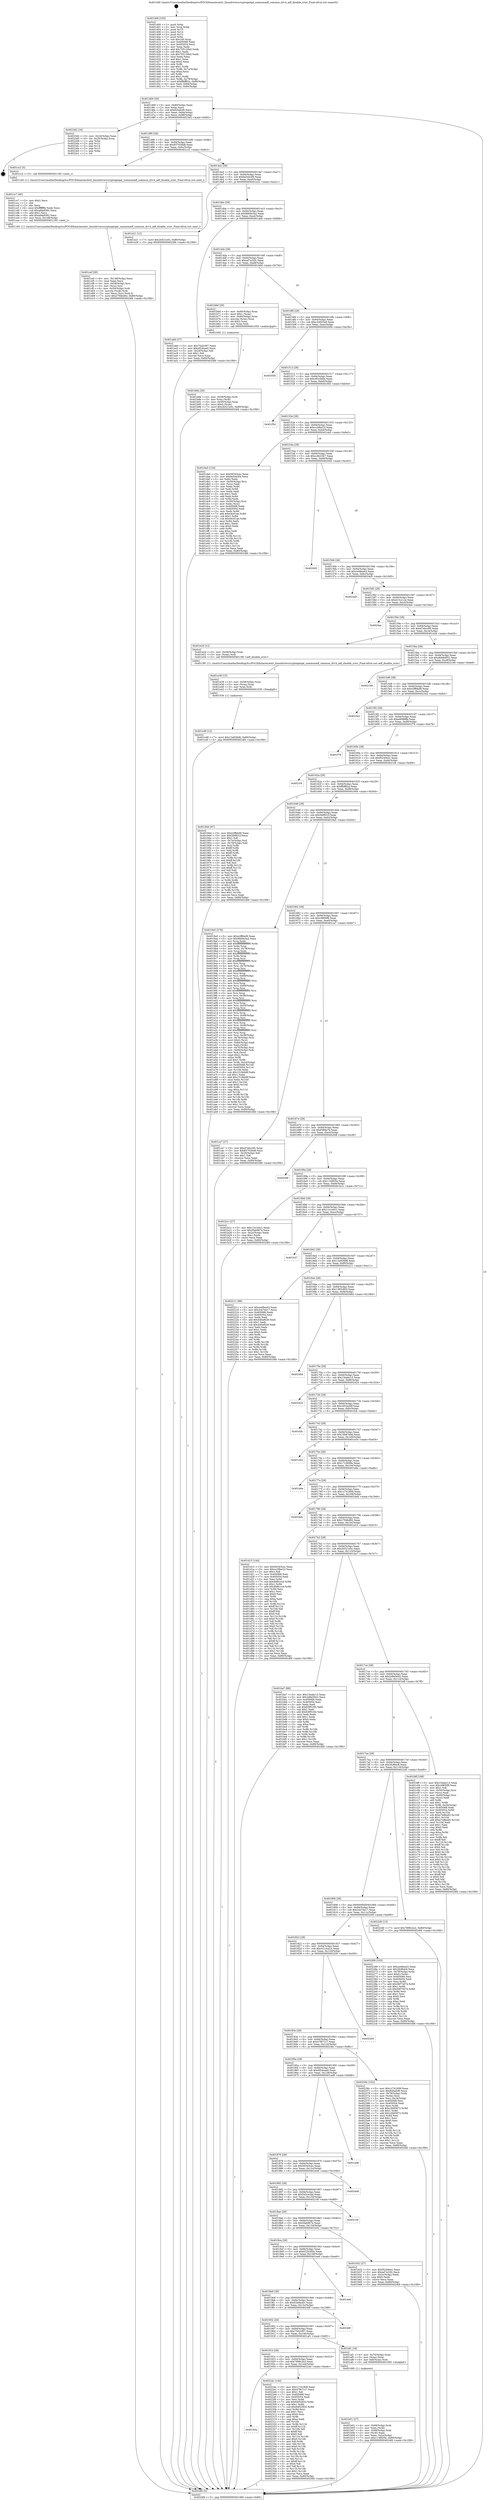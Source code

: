 digraph "0x401400" {
  label = "0x401400 (/mnt/c/Users/mathe/Desktop/tcc/POCII/binaries/extr_linuxdriverscryptoqatqat_commonadf_common_drv.h_adf_disable_sriov_Final-ollvm.out::main(0))"
  labelloc = "t"
  node[shape=record]

  Entry [label="",width=0.3,height=0.3,shape=circle,fillcolor=black,style=filled]
  "0x401469" [label="{
     0x401469 [29]\l
     | [instrs]\l
     &nbsp;&nbsp;0x401469 \<+3\>: mov -0x80(%rbp),%eax\l
     &nbsp;&nbsp;0x40146c \<+2\>: mov %eax,%ecx\l
     &nbsp;&nbsp;0x40146e \<+6\>: sub $0x826afcf0,%ecx\l
     &nbsp;&nbsp;0x401474 \<+6\>: mov %eax,-0x94(%rbp)\l
     &nbsp;&nbsp;0x40147a \<+6\>: mov %ecx,-0x98(%rbp)\l
     &nbsp;&nbsp;0x401480 \<+6\>: je 00000000004023d2 \<main+0xfd2\>\l
  }"]
  "0x4023d2" [label="{
     0x4023d2 [16]\l
     | [instrs]\l
     &nbsp;&nbsp;0x4023d2 \<+3\>: mov -0x24(%rbp),%eax\l
     &nbsp;&nbsp;0x4023d5 \<+4\>: lea -0x20(%rbp),%rsp\l
     &nbsp;&nbsp;0x4023d9 \<+1\>: pop %rbx\l
     &nbsp;&nbsp;0x4023da \<+2\>: pop %r12\l
     &nbsp;&nbsp;0x4023dc \<+2\>: pop %r14\l
     &nbsp;&nbsp;0x4023de \<+2\>: pop %r15\l
     &nbsp;&nbsp;0x4023e0 \<+1\>: pop %rbp\l
     &nbsp;&nbsp;0x4023e1 \<+1\>: ret\l
  }"]
  "0x401486" [label="{
     0x401486 [28]\l
     | [instrs]\l
     &nbsp;&nbsp;0x401486 \<+5\>: jmp 000000000040148b \<main+0x8b\>\l
     &nbsp;&nbsp;0x40148b \<+6\>: mov -0x94(%rbp),%eax\l
     &nbsp;&nbsp;0x401491 \<+5\>: sub $0x837026d8,%eax\l
     &nbsp;&nbsp;0x401496 \<+6\>: mov %eax,-0x9c(%rbp)\l
     &nbsp;&nbsp;0x40149c \<+6\>: je 0000000000401cc2 \<main+0x8c2\>\l
  }"]
  Exit [label="",width=0.3,height=0.3,shape=circle,fillcolor=black,style=filled,peripheries=2]
  "0x401cc2" [label="{
     0x401cc2 [5]\l
     | [instrs]\l
     &nbsp;&nbsp;0x401cc2 \<+5\>: call 0000000000401160 \<next_i\>\l
     | [calls]\l
     &nbsp;&nbsp;0x401160 \{1\} (/mnt/c/Users/mathe/Desktop/tcc/POCII/binaries/extr_linuxdriverscryptoqatqat_commonadf_common_drv.h_adf_disable_sriov_Final-ollvm.out::next_i)\l
  }"]
  "0x4014a2" [label="{
     0x4014a2 [28]\l
     | [instrs]\l
     &nbsp;&nbsp;0x4014a2 \<+5\>: jmp 00000000004014a7 \<main+0xa7\>\l
     &nbsp;&nbsp;0x4014a7 \<+6\>: mov -0x94(%rbp),%eax\l
     &nbsp;&nbsp;0x4014ad \<+5\>: sub $0x8a5d43f4,%eax\l
     &nbsp;&nbsp;0x4014b2 \<+6\>: mov %eax,-0xa0(%rbp)\l
     &nbsp;&nbsp;0x4014b8 \<+6\>: je 0000000000401e21 \<main+0xa21\>\l
  }"]
  "0x40193a" [label="{
     0x40193a\l
  }", style=dashed]
  "0x401e21" [label="{
     0x401e21 [12]\l
     | [instrs]\l
     &nbsp;&nbsp;0x401e21 \<+7\>: movl $0x2b521e5c,-0x80(%rbp)\l
     &nbsp;&nbsp;0x401e28 \<+5\>: jmp 00000000004024fd \<main+0x10fd\>\l
  }"]
  "0x4014be" [label="{
     0x4014be [28]\l
     | [instrs]\l
     &nbsp;&nbsp;0x4014be \<+5\>: jmp 00000000004014c3 \<main+0xc3\>\l
     &nbsp;&nbsp;0x4014c3 \<+6\>: mov -0x94(%rbp),%eax\l
     &nbsp;&nbsp;0x4014c9 \<+5\>: sub $0x9b60e3a2,%eax\l
     &nbsp;&nbsp;0x4014ce \<+6\>: mov %eax,-0xa4(%rbp)\l
     &nbsp;&nbsp;0x4014d4 \<+6\>: je 0000000000401abb \<main+0x6bb\>\l
  }"]
  "0x4022dc" [label="{
     0x4022dc [144]\l
     | [instrs]\l
     &nbsp;&nbsp;0x4022dc \<+5\>: mov $0x1c741809,%eax\l
     &nbsp;&nbsp;0x4022e1 \<+5\>: mov $0x47f671c7,%ecx\l
     &nbsp;&nbsp;0x4022e6 \<+2\>: mov $0x1,%dl\l
     &nbsp;&nbsp;0x4022e8 \<+7\>: mov 0x405068,%esi\l
     &nbsp;&nbsp;0x4022ef \<+7\>: mov 0x405054,%edi\l
     &nbsp;&nbsp;0x4022f6 \<+3\>: mov %esi,%r8d\l
     &nbsp;&nbsp;0x4022f9 \<+7\>: add $0x64f52833,%r8d\l
     &nbsp;&nbsp;0x402300 \<+4\>: sub $0x1,%r8d\l
     &nbsp;&nbsp;0x402304 \<+7\>: sub $0x64f52833,%r8d\l
     &nbsp;&nbsp;0x40230b \<+4\>: imul %r8d,%esi\l
     &nbsp;&nbsp;0x40230f \<+3\>: and $0x1,%esi\l
     &nbsp;&nbsp;0x402312 \<+3\>: cmp $0x0,%esi\l
     &nbsp;&nbsp;0x402315 \<+4\>: sete %r9b\l
     &nbsp;&nbsp;0x402319 \<+3\>: cmp $0xa,%edi\l
     &nbsp;&nbsp;0x40231c \<+4\>: setl %r10b\l
     &nbsp;&nbsp;0x402320 \<+3\>: mov %r9b,%r11b\l
     &nbsp;&nbsp;0x402323 \<+4\>: xor $0xff,%r11b\l
     &nbsp;&nbsp;0x402327 \<+3\>: mov %r10b,%bl\l
     &nbsp;&nbsp;0x40232a \<+3\>: xor $0xff,%bl\l
     &nbsp;&nbsp;0x40232d \<+3\>: xor $0x0,%dl\l
     &nbsp;&nbsp;0x402330 \<+3\>: mov %r11b,%r14b\l
     &nbsp;&nbsp;0x402333 \<+4\>: and $0x0,%r14b\l
     &nbsp;&nbsp;0x402337 \<+3\>: and %dl,%r9b\l
     &nbsp;&nbsp;0x40233a \<+3\>: mov %bl,%r15b\l
     &nbsp;&nbsp;0x40233d \<+4\>: and $0x0,%r15b\l
     &nbsp;&nbsp;0x402341 \<+3\>: and %dl,%r10b\l
     &nbsp;&nbsp;0x402344 \<+3\>: or %r9b,%r14b\l
     &nbsp;&nbsp;0x402347 \<+3\>: or %r10b,%r15b\l
     &nbsp;&nbsp;0x40234a \<+3\>: xor %r15b,%r14b\l
     &nbsp;&nbsp;0x40234d \<+3\>: or %bl,%r11b\l
     &nbsp;&nbsp;0x402350 \<+4\>: xor $0xff,%r11b\l
     &nbsp;&nbsp;0x402354 \<+3\>: or $0x0,%dl\l
     &nbsp;&nbsp;0x402357 \<+3\>: and %dl,%r11b\l
     &nbsp;&nbsp;0x40235a \<+3\>: or %r11b,%r14b\l
     &nbsp;&nbsp;0x40235d \<+4\>: test $0x1,%r14b\l
     &nbsp;&nbsp;0x402361 \<+3\>: cmovne %ecx,%eax\l
     &nbsp;&nbsp;0x402364 \<+3\>: mov %eax,-0x80(%rbp)\l
     &nbsp;&nbsp;0x402367 \<+5\>: jmp 00000000004024fd \<main+0x10fd\>\l
  }"]
  "0x401abb" [label="{
     0x401abb [27]\l
     | [instrs]\l
     &nbsp;&nbsp;0x401abb \<+5\>: mov $0x75d2cf07,%eax\l
     &nbsp;&nbsp;0x401ac0 \<+5\>: mov $0x4f24eae0,%ecx\l
     &nbsp;&nbsp;0x401ac5 \<+3\>: mov -0x2d(%rbp),%dl\l
     &nbsp;&nbsp;0x401ac8 \<+3\>: test $0x1,%dl\l
     &nbsp;&nbsp;0x401acb \<+3\>: cmovne %ecx,%eax\l
     &nbsp;&nbsp;0x401ace \<+3\>: mov %eax,-0x80(%rbp)\l
     &nbsp;&nbsp;0x401ad1 \<+5\>: jmp 00000000004024fd \<main+0x10fd\>\l
  }"]
  "0x4014da" [label="{
     0x4014da [28]\l
     | [instrs]\l
     &nbsp;&nbsp;0x4014da \<+5\>: jmp 00000000004014df \<main+0xdf\>\l
     &nbsp;&nbsp;0x4014df \<+6\>: mov -0x94(%rbp),%eax\l
     &nbsp;&nbsp;0x4014e5 \<+5\>: sub $0xad7a32fc,%eax\l
     &nbsp;&nbsp;0x4014ea \<+6\>: mov %eax,-0xa8(%rbp)\l
     &nbsp;&nbsp;0x4014f0 \<+6\>: je 0000000000401b6d \<main+0x76d\>\l
  }"]
  "0x401e48" [label="{
     0x401e48 [12]\l
     | [instrs]\l
     &nbsp;&nbsp;0x401e48 \<+7\>: movl $0x12e928d8,-0x80(%rbp)\l
     &nbsp;&nbsp;0x401e4f \<+5\>: jmp 00000000004024fd \<main+0x10fd\>\l
  }"]
  "0x401b6d" [label="{
     0x401b6d [29]\l
     | [instrs]\l
     &nbsp;&nbsp;0x401b6d \<+4\>: mov -0x60(%rbp),%rax\l
     &nbsp;&nbsp;0x401b71 \<+6\>: movl $0x1,(%rax)\l
     &nbsp;&nbsp;0x401b77 \<+4\>: mov -0x60(%rbp),%rax\l
     &nbsp;&nbsp;0x401b7b \<+3\>: movslq (%rax),%rax\l
     &nbsp;&nbsp;0x401b7e \<+4\>: shl $0x2,%rax\l
     &nbsp;&nbsp;0x401b82 \<+3\>: mov %rax,%rdi\l
     &nbsp;&nbsp;0x401b85 \<+5\>: call 0000000000401050 \<malloc@plt\>\l
     | [calls]\l
     &nbsp;&nbsp;0x401050 \{1\} (unknown)\l
  }"]
  "0x4014f6" [label="{
     0x4014f6 [28]\l
     | [instrs]\l
     &nbsp;&nbsp;0x4014f6 \<+5\>: jmp 00000000004014fb \<main+0xfb\>\l
     &nbsp;&nbsp;0x4014fb \<+6\>: mov -0x94(%rbp),%eax\l
     &nbsp;&nbsp;0x401501 \<+5\>: sub $0xc34625e9,%eax\l
     &nbsp;&nbsp;0x401506 \<+6\>: mov %eax,-0xac(%rbp)\l
     &nbsp;&nbsp;0x40150c \<+6\>: je 000000000040205b \<main+0xc5b\>\l
  }"]
  "0x401e39" [label="{
     0x401e39 [15]\l
     | [instrs]\l
     &nbsp;&nbsp;0x401e39 \<+4\>: mov -0x58(%rbp),%rax\l
     &nbsp;&nbsp;0x401e3d \<+3\>: mov (%rax),%rax\l
     &nbsp;&nbsp;0x401e40 \<+3\>: mov %rax,%rdi\l
     &nbsp;&nbsp;0x401e43 \<+5\>: call 0000000000401030 \<free@plt\>\l
     | [calls]\l
     &nbsp;&nbsp;0x401030 \{1\} (unknown)\l
  }"]
  "0x40205b" [label="{
     0x40205b\l
  }", style=dashed]
  "0x401512" [label="{
     0x401512 [28]\l
     | [instrs]\l
     &nbsp;&nbsp;0x401512 \<+5\>: jmp 0000000000401517 \<main+0x117\>\l
     &nbsp;&nbsp;0x401517 \<+6\>: mov -0x94(%rbp),%eax\l
     &nbsp;&nbsp;0x40151d \<+5\>: sub $0xc83c5b9e,%eax\l
     &nbsp;&nbsp;0x401522 \<+6\>: mov %eax,-0xb0(%rbp)\l
     &nbsp;&nbsp;0x401528 \<+6\>: je 0000000000401f5d \<main+0xb5d\>\l
  }"]
  "0x401cef" [label="{
     0x401cef [38]\l
     | [instrs]\l
     &nbsp;&nbsp;0x401cef \<+6\>: mov -0x148(%rbp),%ecx\l
     &nbsp;&nbsp;0x401cf5 \<+3\>: imul %eax,%ecx\l
     &nbsp;&nbsp;0x401cf8 \<+4\>: mov -0x58(%rbp),%rsi\l
     &nbsp;&nbsp;0x401cfc \<+3\>: mov (%rsi),%rsi\l
     &nbsp;&nbsp;0x401cff \<+4\>: mov -0x50(%rbp),%rdi\l
     &nbsp;&nbsp;0x401d03 \<+3\>: movslq (%rdi),%rdi\l
     &nbsp;&nbsp;0x401d06 \<+3\>: mov %ecx,(%rsi,%rdi,4)\l
     &nbsp;&nbsp;0x401d09 \<+7\>: movl $0x2794b492,-0x80(%rbp)\l
     &nbsp;&nbsp;0x401d10 \<+5\>: jmp 00000000004024fd \<main+0x10fd\>\l
  }"]
  "0x401f5d" [label="{
     0x401f5d\l
  }", style=dashed]
  "0x40152e" [label="{
     0x40152e [28]\l
     | [instrs]\l
     &nbsp;&nbsp;0x40152e \<+5\>: jmp 0000000000401533 \<main+0x133\>\l
     &nbsp;&nbsp;0x401533 \<+6\>: mov -0x94(%rbp),%eax\l
     &nbsp;&nbsp;0x401539 \<+5\>: sub $0xcc29be23,%eax\l
     &nbsp;&nbsp;0x40153e \<+6\>: mov %eax,-0xb4(%rbp)\l
     &nbsp;&nbsp;0x401544 \<+6\>: je 0000000000401da5 \<main+0x9a5\>\l
  }"]
  "0x401cc7" [label="{
     0x401cc7 [40]\l
     | [instrs]\l
     &nbsp;&nbsp;0x401cc7 \<+5\>: mov $0x2,%ecx\l
     &nbsp;&nbsp;0x401ccc \<+1\>: cltd\l
     &nbsp;&nbsp;0x401ccd \<+2\>: idiv %ecx\l
     &nbsp;&nbsp;0x401ccf \<+6\>: imul $0xfffffffe,%edx,%ecx\l
     &nbsp;&nbsp;0x401cd5 \<+6\>: sub $0xafda8382,%ecx\l
     &nbsp;&nbsp;0x401cdb \<+3\>: add $0x1,%ecx\l
     &nbsp;&nbsp;0x401cde \<+6\>: add $0xafda8382,%ecx\l
     &nbsp;&nbsp;0x401ce4 \<+6\>: mov %ecx,-0x148(%rbp)\l
     &nbsp;&nbsp;0x401cea \<+5\>: call 0000000000401160 \<next_i\>\l
     | [calls]\l
     &nbsp;&nbsp;0x401160 \{1\} (/mnt/c/Users/mathe/Desktop/tcc/POCII/binaries/extr_linuxdriverscryptoqatqat_commonadf_common_drv.h_adf_disable_sriov_Final-ollvm.out::next_i)\l
  }"]
  "0x401da5" [label="{
     0x401da5 [124]\l
     | [instrs]\l
     &nbsp;&nbsp;0x401da5 \<+5\>: mov $0x56343cec,%eax\l
     &nbsp;&nbsp;0x401daa \<+5\>: mov $0x8a5d43f4,%ecx\l
     &nbsp;&nbsp;0x401daf \<+2\>: xor %edx,%edx\l
     &nbsp;&nbsp;0x401db1 \<+4\>: mov -0x50(%rbp),%rsi\l
     &nbsp;&nbsp;0x401db5 \<+2\>: mov (%rsi),%edi\l
     &nbsp;&nbsp;0x401db7 \<+3\>: mov %edx,%r8d\l
     &nbsp;&nbsp;0x401dba \<+3\>: sub %edi,%r8d\l
     &nbsp;&nbsp;0x401dbd \<+2\>: mov %edx,%edi\l
     &nbsp;&nbsp;0x401dbf \<+3\>: sub $0x1,%edi\l
     &nbsp;&nbsp;0x401dc2 \<+3\>: add %edi,%r8d\l
     &nbsp;&nbsp;0x401dc5 \<+3\>: sub %r8d,%edx\l
     &nbsp;&nbsp;0x401dc8 \<+4\>: mov -0x50(%rbp),%rsi\l
     &nbsp;&nbsp;0x401dcc \<+2\>: mov %edx,(%rsi)\l
     &nbsp;&nbsp;0x401dce \<+7\>: mov 0x405068,%edx\l
     &nbsp;&nbsp;0x401dd5 \<+7\>: mov 0x405054,%edi\l
     &nbsp;&nbsp;0x401ddc \<+3\>: mov %edx,%r8d\l
     &nbsp;&nbsp;0x401ddf \<+7\>: add $0x44c01ae,%r8d\l
     &nbsp;&nbsp;0x401de6 \<+4\>: sub $0x1,%r8d\l
     &nbsp;&nbsp;0x401dea \<+7\>: sub $0x44c01ae,%r8d\l
     &nbsp;&nbsp;0x401df1 \<+4\>: imul %r8d,%edx\l
     &nbsp;&nbsp;0x401df5 \<+3\>: and $0x1,%edx\l
     &nbsp;&nbsp;0x401df8 \<+3\>: cmp $0x0,%edx\l
     &nbsp;&nbsp;0x401dfb \<+4\>: sete %r9b\l
     &nbsp;&nbsp;0x401dff \<+3\>: cmp $0xa,%edi\l
     &nbsp;&nbsp;0x401e02 \<+4\>: setl %r10b\l
     &nbsp;&nbsp;0x401e06 \<+3\>: mov %r9b,%r11b\l
     &nbsp;&nbsp;0x401e09 \<+3\>: and %r10b,%r11b\l
     &nbsp;&nbsp;0x401e0c \<+3\>: xor %r10b,%r9b\l
     &nbsp;&nbsp;0x401e0f \<+3\>: or %r9b,%r11b\l
     &nbsp;&nbsp;0x401e12 \<+4\>: test $0x1,%r11b\l
     &nbsp;&nbsp;0x401e16 \<+3\>: cmovne %ecx,%eax\l
     &nbsp;&nbsp;0x401e19 \<+3\>: mov %eax,-0x80(%rbp)\l
     &nbsp;&nbsp;0x401e1c \<+5\>: jmp 00000000004024fd \<main+0x10fd\>\l
  }"]
  "0x40154a" [label="{
     0x40154a [28]\l
     | [instrs]\l
     &nbsp;&nbsp;0x40154a \<+5\>: jmp 000000000040154f \<main+0x14f\>\l
     &nbsp;&nbsp;0x40154f \<+6\>: mov -0x94(%rbp),%eax\l
     &nbsp;&nbsp;0x401555 \<+5\>: sub $0xcc8e23b7,%eax\l
     &nbsp;&nbsp;0x40155a \<+6\>: mov %eax,-0xb8(%rbp)\l
     &nbsp;&nbsp;0x401560 \<+6\>: je 00000000004020d3 \<main+0xcd3\>\l
  }"]
  "0x401b8a" [label="{
     0x401b8a [29]\l
     | [instrs]\l
     &nbsp;&nbsp;0x401b8a \<+4\>: mov -0x58(%rbp),%rdi\l
     &nbsp;&nbsp;0x401b8e \<+3\>: mov %rax,(%rdi)\l
     &nbsp;&nbsp;0x401b91 \<+4\>: mov -0x50(%rbp),%rax\l
     &nbsp;&nbsp;0x401b95 \<+6\>: movl $0x0,(%rax)\l
     &nbsp;&nbsp;0x401b9b \<+7\>: movl $0x2b521e5c,-0x80(%rbp)\l
     &nbsp;&nbsp;0x401ba2 \<+5\>: jmp 00000000004024fd \<main+0x10fd\>\l
  }"]
  "0x4020d3" [label="{
     0x4020d3\l
  }", style=dashed]
  "0x401566" [label="{
     0x401566 [28]\l
     | [instrs]\l
     &nbsp;&nbsp;0x401566 \<+5\>: jmp 000000000040156b \<main+0x16b\>\l
     &nbsp;&nbsp;0x40156b \<+6\>: mov -0x94(%rbp),%eax\l
     &nbsp;&nbsp;0x401571 \<+5\>: sub $0xce48ea43,%eax\l
     &nbsp;&nbsp;0x401576 \<+6\>: mov %eax,-0xbc(%rbp)\l
     &nbsp;&nbsp;0x40157c \<+6\>: je 00000000004024d5 \<main+0x10d5\>\l
  }"]
  "0x401b01" [label="{
     0x401b01 [27]\l
     | [instrs]\l
     &nbsp;&nbsp;0x401b01 \<+4\>: mov -0x68(%rbp),%rdi\l
     &nbsp;&nbsp;0x401b05 \<+2\>: mov %eax,(%rdi)\l
     &nbsp;&nbsp;0x401b07 \<+4\>: mov -0x68(%rbp),%rdi\l
     &nbsp;&nbsp;0x401b0b \<+2\>: mov (%rdi),%eax\l
     &nbsp;&nbsp;0x401b0d \<+3\>: mov %eax,-0x2c(%rbp)\l
     &nbsp;&nbsp;0x401b10 \<+7\>: movl $0x1148f25e,-0x80(%rbp)\l
     &nbsp;&nbsp;0x401b17 \<+5\>: jmp 00000000004024fd \<main+0x10fd\>\l
  }"]
  "0x4024d5" [label="{
     0x4024d5\l
  }", style=dashed]
  "0x401582" [label="{
     0x401582 [28]\l
     | [instrs]\l
     &nbsp;&nbsp;0x401582 \<+5\>: jmp 0000000000401587 \<main+0x187\>\l
     &nbsp;&nbsp;0x401587 \<+6\>: mov -0x94(%rbp),%eax\l
     &nbsp;&nbsp;0x40158d \<+5\>: sub $0xd15cc1ce,%eax\l
     &nbsp;&nbsp;0x401592 \<+6\>: mov %eax,-0xc0(%rbp)\l
     &nbsp;&nbsp;0x401598 \<+6\>: je 00000000004024ae \<main+0x10ae\>\l
  }"]
  "0x40191e" [label="{
     0x40191e [28]\l
     | [instrs]\l
     &nbsp;&nbsp;0x40191e \<+5\>: jmp 0000000000401923 \<main+0x523\>\l
     &nbsp;&nbsp;0x401923 \<+6\>: mov -0x94(%rbp),%eax\l
     &nbsp;&nbsp;0x401929 \<+5\>: sub $0x7899c2e2,%eax\l
     &nbsp;&nbsp;0x40192e \<+6\>: mov %eax,-0x144(%rbp)\l
     &nbsp;&nbsp;0x401934 \<+6\>: je 00000000004022dc \<main+0xedc\>\l
  }"]
  "0x4024ae" [label="{
     0x4024ae\l
  }", style=dashed]
  "0x40159e" [label="{
     0x40159e [28]\l
     | [instrs]\l
     &nbsp;&nbsp;0x40159e \<+5\>: jmp 00000000004015a3 \<main+0x1a3\>\l
     &nbsp;&nbsp;0x4015a3 \<+6\>: mov -0x94(%rbp),%eax\l
     &nbsp;&nbsp;0x4015a9 \<+5\>: sub $0xd7ebcc85,%eax\l
     &nbsp;&nbsp;0x4015ae \<+6\>: mov %eax,-0xc4(%rbp)\l
     &nbsp;&nbsp;0x4015b4 \<+6\>: je 0000000000401e2d \<main+0xa2d\>\l
  }"]
  "0x401af1" [label="{
     0x401af1 [16]\l
     | [instrs]\l
     &nbsp;&nbsp;0x401af1 \<+4\>: mov -0x70(%rbp),%rax\l
     &nbsp;&nbsp;0x401af5 \<+3\>: mov (%rax),%rax\l
     &nbsp;&nbsp;0x401af8 \<+4\>: mov 0x8(%rax),%rdi\l
     &nbsp;&nbsp;0x401afc \<+5\>: call 0000000000401060 \<atoi@plt\>\l
     | [calls]\l
     &nbsp;&nbsp;0x401060 \{1\} (unknown)\l
  }"]
  "0x401e2d" [label="{
     0x401e2d [12]\l
     | [instrs]\l
     &nbsp;&nbsp;0x401e2d \<+4\>: mov -0x58(%rbp),%rax\l
     &nbsp;&nbsp;0x401e31 \<+3\>: mov (%rax),%rdi\l
     &nbsp;&nbsp;0x401e34 \<+5\>: call 00000000004013f0 \<adf_disable_sriov\>\l
     | [calls]\l
     &nbsp;&nbsp;0x4013f0 \{1\} (/mnt/c/Users/mathe/Desktop/tcc/POCII/binaries/extr_linuxdriverscryptoqatqat_commonadf_common_drv.h_adf_disable_sriov_Final-ollvm.out::adf_disable_sriov)\l
  }"]
  "0x4015ba" [label="{
     0x4015ba [28]\l
     | [instrs]\l
     &nbsp;&nbsp;0x4015ba \<+5\>: jmp 00000000004015bf \<main+0x1bf\>\l
     &nbsp;&nbsp;0x4015bf \<+6\>: mov -0x94(%rbp),%eax\l
     &nbsp;&nbsp;0x4015c5 \<+5\>: sub $0xdb69d052,%eax\l
     &nbsp;&nbsp;0x4015ca \<+6\>: mov %eax,-0xc8(%rbp)\l
     &nbsp;&nbsp;0x4015d0 \<+6\>: je 00000000004021e8 \<main+0xde8\>\l
  }"]
  "0x401902" [label="{
     0x401902 [28]\l
     | [instrs]\l
     &nbsp;&nbsp;0x401902 \<+5\>: jmp 0000000000401907 \<main+0x507\>\l
     &nbsp;&nbsp;0x401907 \<+6\>: mov -0x94(%rbp),%eax\l
     &nbsp;&nbsp;0x40190d \<+5\>: sub $0x75d2cf07,%eax\l
     &nbsp;&nbsp;0x401912 \<+6\>: mov %eax,-0x140(%rbp)\l
     &nbsp;&nbsp;0x401918 \<+6\>: je 0000000000401af1 \<main+0x6f1\>\l
  }"]
  "0x4021e8" [label="{
     0x4021e8\l
  }", style=dashed]
  "0x4015d6" [label="{
     0x4015d6 [28]\l
     | [instrs]\l
     &nbsp;&nbsp;0x4015d6 \<+5\>: jmp 00000000004015db \<main+0x1db\>\l
     &nbsp;&nbsp;0x4015db \<+6\>: mov -0x94(%rbp),%eax\l
     &nbsp;&nbsp;0x4015e1 \<+5\>: sub $0xe2ffbbd9,%eax\l
     &nbsp;&nbsp;0x4015e6 \<+6\>: mov %eax,-0xcc(%rbp)\l
     &nbsp;&nbsp;0x4015ec \<+6\>: je 00000000004023e2 \<main+0xfe2\>\l
  }"]
  "0x40248f" [label="{
     0x40248f\l
  }", style=dashed]
  "0x4023e2" [label="{
     0x4023e2\l
  }", style=dashed]
  "0x4015f2" [label="{
     0x4015f2 [28]\l
     | [instrs]\l
     &nbsp;&nbsp;0x4015f2 \<+5\>: jmp 00000000004015f7 \<main+0x1f7\>\l
     &nbsp;&nbsp;0x4015f7 \<+6\>: mov -0x94(%rbp),%eax\l
     &nbsp;&nbsp;0x4015fd \<+5\>: sub $0xe8088ffa,%eax\l
     &nbsp;&nbsp;0x401602 \<+6\>: mov %eax,-0xd0(%rbp)\l
     &nbsp;&nbsp;0x401608 \<+6\>: je 0000000000401f78 \<main+0xb78\>\l
  }"]
  "0x4018e6" [label="{
     0x4018e6 [28]\l
     | [instrs]\l
     &nbsp;&nbsp;0x4018e6 \<+5\>: jmp 00000000004018eb \<main+0x4eb\>\l
     &nbsp;&nbsp;0x4018eb \<+6\>: mov -0x94(%rbp),%eax\l
     &nbsp;&nbsp;0x4018f1 \<+5\>: sub $0x63a9acb1,%eax\l
     &nbsp;&nbsp;0x4018f6 \<+6\>: mov %eax,-0x13c(%rbp)\l
     &nbsp;&nbsp;0x4018fc \<+6\>: je 000000000040248f \<main+0x108f\>\l
  }"]
  "0x401f78" [label="{
     0x401f78\l
  }", style=dashed]
  "0x40160e" [label="{
     0x40160e [28]\l
     | [instrs]\l
     &nbsp;&nbsp;0x40160e \<+5\>: jmp 0000000000401613 \<main+0x213\>\l
     &nbsp;&nbsp;0x401613 \<+6\>: mov -0x94(%rbp),%eax\l
     &nbsp;&nbsp;0x401619 \<+5\>: sub $0xf5249ee1,%eax\l
     &nbsp;&nbsp;0x40161e \<+6\>: mov %eax,-0xd4(%rbp)\l
     &nbsp;&nbsp;0x401624 \<+6\>: je 00000000004021f4 \<main+0xdf4\>\l
  }"]
  "0x401ee6" [label="{
     0x401ee6\l
  }", style=dashed]
  "0x4021f4" [label="{
     0x4021f4\l
  }", style=dashed]
  "0x40162a" [label="{
     0x40162a [28]\l
     | [instrs]\l
     &nbsp;&nbsp;0x40162a \<+5\>: jmp 000000000040162f \<main+0x22f\>\l
     &nbsp;&nbsp;0x40162f \<+6\>: mov -0x94(%rbp),%eax\l
     &nbsp;&nbsp;0x401635 \<+5\>: sub $0xffbff82a,%eax\l
     &nbsp;&nbsp;0x40163a \<+6\>: mov %eax,-0xd8(%rbp)\l
     &nbsp;&nbsp;0x401640 \<+6\>: je 0000000000401944 \<main+0x544\>\l
  }"]
  "0x4018ca" [label="{
     0x4018ca [28]\l
     | [instrs]\l
     &nbsp;&nbsp;0x4018ca \<+5\>: jmp 00000000004018cf \<main+0x4cf\>\l
     &nbsp;&nbsp;0x4018cf \<+6\>: mov -0x94(%rbp),%eax\l
     &nbsp;&nbsp;0x4018d5 \<+5\>: sub $0x622b300c,%eax\l
     &nbsp;&nbsp;0x4018da \<+6\>: mov %eax,-0x138(%rbp)\l
     &nbsp;&nbsp;0x4018e0 \<+6\>: je 0000000000401ee6 \<main+0xae6\>\l
  }"]
  "0x401944" [label="{
     0x401944 [97]\l
     | [instrs]\l
     &nbsp;&nbsp;0x401944 \<+5\>: mov $0xe2ffbbd9,%eax\l
     &nbsp;&nbsp;0x401949 \<+5\>: mov $0x5b9831f,%ecx\l
     &nbsp;&nbsp;0x40194e \<+2\>: mov $0x1,%dl\l
     &nbsp;&nbsp;0x401950 \<+4\>: mov -0x7a(%rbp),%sil\l
     &nbsp;&nbsp;0x401954 \<+4\>: mov -0x79(%rbp),%dil\l
     &nbsp;&nbsp;0x401958 \<+3\>: mov %sil,%r8b\l
     &nbsp;&nbsp;0x40195b \<+4\>: xor $0xff,%r8b\l
     &nbsp;&nbsp;0x40195f \<+3\>: mov %dil,%r9b\l
     &nbsp;&nbsp;0x401962 \<+4\>: xor $0xff,%r9b\l
     &nbsp;&nbsp;0x401966 \<+3\>: xor $0x1,%dl\l
     &nbsp;&nbsp;0x401969 \<+3\>: mov %r8b,%r10b\l
     &nbsp;&nbsp;0x40196c \<+4\>: and $0xff,%r10b\l
     &nbsp;&nbsp;0x401970 \<+3\>: and %dl,%sil\l
     &nbsp;&nbsp;0x401973 \<+3\>: mov %r9b,%r11b\l
     &nbsp;&nbsp;0x401976 \<+4\>: and $0xff,%r11b\l
     &nbsp;&nbsp;0x40197a \<+3\>: and %dl,%dil\l
     &nbsp;&nbsp;0x40197d \<+3\>: or %sil,%r10b\l
     &nbsp;&nbsp;0x401980 \<+3\>: or %dil,%r11b\l
     &nbsp;&nbsp;0x401983 \<+3\>: xor %r11b,%r10b\l
     &nbsp;&nbsp;0x401986 \<+3\>: or %r9b,%r8b\l
     &nbsp;&nbsp;0x401989 \<+4\>: xor $0xff,%r8b\l
     &nbsp;&nbsp;0x40198d \<+3\>: or $0x1,%dl\l
     &nbsp;&nbsp;0x401990 \<+3\>: and %dl,%r8b\l
     &nbsp;&nbsp;0x401993 \<+3\>: or %r8b,%r10b\l
     &nbsp;&nbsp;0x401996 \<+4\>: test $0x1,%r10b\l
     &nbsp;&nbsp;0x40199a \<+3\>: cmovne %ecx,%eax\l
     &nbsp;&nbsp;0x40199d \<+3\>: mov %eax,-0x80(%rbp)\l
     &nbsp;&nbsp;0x4019a0 \<+5\>: jmp 00000000004024fd \<main+0x10fd\>\l
  }"]
  "0x401646" [label="{
     0x401646 [28]\l
     | [instrs]\l
     &nbsp;&nbsp;0x401646 \<+5\>: jmp 000000000040164b \<main+0x24b\>\l
     &nbsp;&nbsp;0x40164b \<+6\>: mov -0x94(%rbp),%eax\l
     &nbsp;&nbsp;0x401651 \<+5\>: sub $0x5b9831f,%eax\l
     &nbsp;&nbsp;0x401656 \<+6\>: mov %eax,-0xdc(%rbp)\l
     &nbsp;&nbsp;0x40165c \<+6\>: je 00000000004019a5 \<main+0x5a5\>\l
  }"]
  "0x4024fd" [label="{
     0x4024fd [5]\l
     | [instrs]\l
     &nbsp;&nbsp;0x4024fd \<+5\>: jmp 0000000000401469 \<main+0x69\>\l
  }"]
  "0x401400" [label="{
     0x401400 [105]\l
     | [instrs]\l
     &nbsp;&nbsp;0x401400 \<+1\>: push %rbp\l
     &nbsp;&nbsp;0x401401 \<+3\>: mov %rsp,%rbp\l
     &nbsp;&nbsp;0x401404 \<+2\>: push %r15\l
     &nbsp;&nbsp;0x401406 \<+2\>: push %r14\l
     &nbsp;&nbsp;0x401408 \<+2\>: push %r12\l
     &nbsp;&nbsp;0x40140a \<+1\>: push %rbx\l
     &nbsp;&nbsp;0x40140b \<+7\>: sub $0x160,%rsp\l
     &nbsp;&nbsp;0x401412 \<+7\>: mov 0x405068,%eax\l
     &nbsp;&nbsp;0x401419 \<+7\>: mov 0x405054,%ecx\l
     &nbsp;&nbsp;0x401420 \<+2\>: mov %eax,%edx\l
     &nbsp;&nbsp;0x401422 \<+6\>: add $0x705129a5,%edx\l
     &nbsp;&nbsp;0x401428 \<+3\>: sub $0x1,%edx\l
     &nbsp;&nbsp;0x40142b \<+6\>: sub $0x705129a5,%edx\l
     &nbsp;&nbsp;0x401431 \<+3\>: imul %edx,%eax\l
     &nbsp;&nbsp;0x401434 \<+3\>: and $0x1,%eax\l
     &nbsp;&nbsp;0x401437 \<+3\>: cmp $0x0,%eax\l
     &nbsp;&nbsp;0x40143a \<+4\>: sete %r8b\l
     &nbsp;&nbsp;0x40143e \<+4\>: and $0x1,%r8b\l
     &nbsp;&nbsp;0x401442 \<+4\>: mov %r8b,-0x7a(%rbp)\l
     &nbsp;&nbsp;0x401446 \<+3\>: cmp $0xa,%ecx\l
     &nbsp;&nbsp;0x401449 \<+4\>: setl %r8b\l
     &nbsp;&nbsp;0x40144d \<+4\>: and $0x1,%r8b\l
     &nbsp;&nbsp;0x401451 \<+4\>: mov %r8b,-0x79(%rbp)\l
     &nbsp;&nbsp;0x401455 \<+7\>: movl $0xffbff82a,-0x80(%rbp)\l
     &nbsp;&nbsp;0x40145c \<+6\>: mov %edi,-0x84(%rbp)\l
     &nbsp;&nbsp;0x401462 \<+7\>: mov %rsi,-0x90(%rbp)\l
  }"]
  "0x401b52" [label="{
     0x401b52 [27]\l
     | [instrs]\l
     &nbsp;&nbsp;0x401b52 \<+5\>: mov $0xf5249ee1,%eax\l
     &nbsp;&nbsp;0x401b57 \<+5\>: mov $0xad7a32fc,%ecx\l
     &nbsp;&nbsp;0x401b5c \<+3\>: mov -0x2c(%rbp),%edx\l
     &nbsp;&nbsp;0x401b5f \<+3\>: cmp $0x0,%edx\l
     &nbsp;&nbsp;0x401b62 \<+3\>: cmove %ecx,%eax\l
     &nbsp;&nbsp;0x401b65 \<+3\>: mov %eax,-0x80(%rbp)\l
     &nbsp;&nbsp;0x401b68 \<+5\>: jmp 00000000004024fd \<main+0x10fd\>\l
  }"]
  "0x4019a5" [label="{
     0x4019a5 [278]\l
     | [instrs]\l
     &nbsp;&nbsp;0x4019a5 \<+5\>: mov $0xe2ffbbd9,%eax\l
     &nbsp;&nbsp;0x4019aa \<+5\>: mov $0x9b60e3a2,%ecx\l
     &nbsp;&nbsp;0x4019af \<+3\>: mov %rsp,%rdx\l
     &nbsp;&nbsp;0x4019b2 \<+4\>: add $0xfffffffffffffff0,%rdx\l
     &nbsp;&nbsp;0x4019b6 \<+3\>: mov %rdx,%rsp\l
     &nbsp;&nbsp;0x4019b9 \<+4\>: mov %rdx,-0x78(%rbp)\l
     &nbsp;&nbsp;0x4019bd \<+3\>: mov %rsp,%rdx\l
     &nbsp;&nbsp;0x4019c0 \<+4\>: add $0xfffffffffffffff0,%rdx\l
     &nbsp;&nbsp;0x4019c4 \<+3\>: mov %rdx,%rsp\l
     &nbsp;&nbsp;0x4019c7 \<+3\>: mov %rsp,%rsi\l
     &nbsp;&nbsp;0x4019ca \<+4\>: add $0xfffffffffffffff0,%rsi\l
     &nbsp;&nbsp;0x4019ce \<+3\>: mov %rsi,%rsp\l
     &nbsp;&nbsp;0x4019d1 \<+4\>: mov %rsi,-0x70(%rbp)\l
     &nbsp;&nbsp;0x4019d5 \<+3\>: mov %rsp,%rsi\l
     &nbsp;&nbsp;0x4019d8 \<+4\>: add $0xfffffffffffffff0,%rsi\l
     &nbsp;&nbsp;0x4019dc \<+3\>: mov %rsi,%rsp\l
     &nbsp;&nbsp;0x4019df \<+4\>: mov %rsi,-0x68(%rbp)\l
     &nbsp;&nbsp;0x4019e3 \<+3\>: mov %rsp,%rsi\l
     &nbsp;&nbsp;0x4019e6 \<+4\>: add $0xfffffffffffffff0,%rsi\l
     &nbsp;&nbsp;0x4019ea \<+3\>: mov %rsi,%rsp\l
     &nbsp;&nbsp;0x4019ed \<+4\>: mov %rsi,-0x60(%rbp)\l
     &nbsp;&nbsp;0x4019f1 \<+3\>: mov %rsp,%rsi\l
     &nbsp;&nbsp;0x4019f4 \<+4\>: add $0xfffffffffffffff0,%rsi\l
     &nbsp;&nbsp;0x4019f8 \<+3\>: mov %rsi,%rsp\l
     &nbsp;&nbsp;0x4019fb \<+4\>: mov %rsi,-0x58(%rbp)\l
     &nbsp;&nbsp;0x4019ff \<+3\>: mov %rsp,%rsi\l
     &nbsp;&nbsp;0x401a02 \<+4\>: add $0xfffffffffffffff0,%rsi\l
     &nbsp;&nbsp;0x401a06 \<+3\>: mov %rsi,%rsp\l
     &nbsp;&nbsp;0x401a09 \<+4\>: mov %rsi,-0x50(%rbp)\l
     &nbsp;&nbsp;0x401a0d \<+3\>: mov %rsp,%rsi\l
     &nbsp;&nbsp;0x401a10 \<+4\>: add $0xfffffffffffffff0,%rsi\l
     &nbsp;&nbsp;0x401a14 \<+3\>: mov %rsi,%rsp\l
     &nbsp;&nbsp;0x401a17 \<+4\>: mov %rsi,-0x48(%rbp)\l
     &nbsp;&nbsp;0x401a1b \<+3\>: mov %rsp,%rsi\l
     &nbsp;&nbsp;0x401a1e \<+4\>: add $0xfffffffffffffff0,%rsi\l
     &nbsp;&nbsp;0x401a22 \<+3\>: mov %rsi,%rsp\l
     &nbsp;&nbsp;0x401a25 \<+4\>: mov %rsi,-0x40(%rbp)\l
     &nbsp;&nbsp;0x401a29 \<+3\>: mov %rsp,%rsi\l
     &nbsp;&nbsp;0x401a2c \<+4\>: add $0xfffffffffffffff0,%rsi\l
     &nbsp;&nbsp;0x401a30 \<+3\>: mov %rsi,%rsp\l
     &nbsp;&nbsp;0x401a33 \<+4\>: mov %rsi,-0x38(%rbp)\l
     &nbsp;&nbsp;0x401a37 \<+4\>: mov -0x78(%rbp),%rsi\l
     &nbsp;&nbsp;0x401a3b \<+6\>: movl $0x0,(%rsi)\l
     &nbsp;&nbsp;0x401a41 \<+6\>: mov -0x84(%rbp),%edi\l
     &nbsp;&nbsp;0x401a47 \<+2\>: mov %edi,(%rdx)\l
     &nbsp;&nbsp;0x401a49 \<+4\>: mov -0x70(%rbp),%rsi\l
     &nbsp;&nbsp;0x401a4d \<+7\>: mov -0x90(%rbp),%r8\l
     &nbsp;&nbsp;0x401a54 \<+3\>: mov %r8,(%rsi)\l
     &nbsp;&nbsp;0x401a57 \<+3\>: cmpl $0x2,(%rdx)\l
     &nbsp;&nbsp;0x401a5a \<+4\>: setne %r9b\l
     &nbsp;&nbsp;0x401a5e \<+4\>: and $0x1,%r9b\l
     &nbsp;&nbsp;0x401a62 \<+4\>: mov %r9b,-0x2d(%rbp)\l
     &nbsp;&nbsp;0x401a66 \<+8\>: mov 0x405068,%r10d\l
     &nbsp;&nbsp;0x401a6e \<+8\>: mov 0x405054,%r11d\l
     &nbsp;&nbsp;0x401a76 \<+3\>: mov %r10d,%ebx\l
     &nbsp;&nbsp;0x401a79 \<+6\>: sub $0x1516bb9f,%ebx\l
     &nbsp;&nbsp;0x401a7f \<+3\>: sub $0x1,%ebx\l
     &nbsp;&nbsp;0x401a82 \<+6\>: add $0x1516bb9f,%ebx\l
     &nbsp;&nbsp;0x401a88 \<+4\>: imul %ebx,%r10d\l
     &nbsp;&nbsp;0x401a8c \<+4\>: and $0x1,%r10d\l
     &nbsp;&nbsp;0x401a90 \<+4\>: cmp $0x0,%r10d\l
     &nbsp;&nbsp;0x401a94 \<+4\>: sete %r9b\l
     &nbsp;&nbsp;0x401a98 \<+4\>: cmp $0xa,%r11d\l
     &nbsp;&nbsp;0x401a9c \<+4\>: setl %r14b\l
     &nbsp;&nbsp;0x401aa0 \<+3\>: mov %r9b,%r15b\l
     &nbsp;&nbsp;0x401aa3 \<+3\>: and %r14b,%r15b\l
     &nbsp;&nbsp;0x401aa6 \<+3\>: xor %r14b,%r9b\l
     &nbsp;&nbsp;0x401aa9 \<+3\>: or %r9b,%r15b\l
     &nbsp;&nbsp;0x401aac \<+4\>: test $0x1,%r15b\l
     &nbsp;&nbsp;0x401ab0 \<+3\>: cmovne %ecx,%eax\l
     &nbsp;&nbsp;0x401ab3 \<+3\>: mov %eax,-0x80(%rbp)\l
     &nbsp;&nbsp;0x401ab6 \<+5\>: jmp 00000000004024fd \<main+0x10fd\>\l
  }"]
  "0x401662" [label="{
     0x401662 [28]\l
     | [instrs]\l
     &nbsp;&nbsp;0x401662 \<+5\>: jmp 0000000000401667 \<main+0x267\>\l
     &nbsp;&nbsp;0x401667 \<+6\>: mov -0x94(%rbp),%eax\l
     &nbsp;&nbsp;0x40166d \<+5\>: sub $0xc9800f6,%eax\l
     &nbsp;&nbsp;0x401672 \<+6\>: mov %eax,-0xe0(%rbp)\l
     &nbsp;&nbsp;0x401678 \<+6\>: je 0000000000401ca7 \<main+0x8a7\>\l
  }"]
  "0x4018ae" [label="{
     0x4018ae [28]\l
     | [instrs]\l
     &nbsp;&nbsp;0x4018ae \<+5\>: jmp 00000000004018b3 \<main+0x4b3\>\l
     &nbsp;&nbsp;0x4018b3 \<+6\>: mov -0x94(%rbp),%eax\l
     &nbsp;&nbsp;0x4018b9 \<+5\>: sub $0x5fab967e,%eax\l
     &nbsp;&nbsp;0x4018be \<+6\>: mov %eax,-0x134(%rbp)\l
     &nbsp;&nbsp;0x4018c4 \<+6\>: je 0000000000401b52 \<main+0x752\>\l
  }"]
  "0x40216f" [label="{
     0x40216f\l
  }", style=dashed]
  "0x401ca7" [label="{
     0x401ca7 [27]\l
     | [instrs]\l
     &nbsp;&nbsp;0x401ca7 \<+5\>: mov $0xd7ebcc85,%eax\l
     &nbsp;&nbsp;0x401cac \<+5\>: mov $0x837026d8,%ecx\l
     &nbsp;&nbsp;0x401cb1 \<+3\>: mov -0x26(%rbp),%dl\l
     &nbsp;&nbsp;0x401cb4 \<+3\>: test $0x1,%dl\l
     &nbsp;&nbsp;0x401cb7 \<+3\>: cmovne %ecx,%eax\l
     &nbsp;&nbsp;0x401cba \<+3\>: mov %eax,-0x80(%rbp)\l
     &nbsp;&nbsp;0x401cbd \<+5\>: jmp 00000000004024fd \<main+0x10fd\>\l
  }"]
  "0x40167e" [label="{
     0x40167e [28]\l
     | [instrs]\l
     &nbsp;&nbsp;0x40167e \<+5\>: jmp 0000000000401683 \<main+0x283\>\l
     &nbsp;&nbsp;0x401683 \<+6\>: mov -0x94(%rbp),%eax\l
     &nbsp;&nbsp;0x401689 \<+5\>: sub $0xf388a7b,%eax\l
     &nbsp;&nbsp;0x40168e \<+6\>: mov %eax,-0xe4(%rbp)\l
     &nbsp;&nbsp;0x401694 \<+6\>: je 00000000004020df \<main+0xcdf\>\l
  }"]
  "0x401892" [label="{
     0x401892 [28]\l
     | [instrs]\l
     &nbsp;&nbsp;0x401892 \<+5\>: jmp 0000000000401897 \<main+0x497\>\l
     &nbsp;&nbsp;0x401897 \<+6\>: mov -0x94(%rbp),%eax\l
     &nbsp;&nbsp;0x40189d \<+5\>: sub $0x5a5cecbd,%eax\l
     &nbsp;&nbsp;0x4018a2 \<+6\>: mov %eax,-0x130(%rbp)\l
     &nbsp;&nbsp;0x4018a8 \<+6\>: je 000000000040216f \<main+0xd6f\>\l
  }"]
  "0x4020df" [label="{
     0x4020df\l
  }", style=dashed]
  "0x40169a" [label="{
     0x40169a [28]\l
     | [instrs]\l
     &nbsp;&nbsp;0x40169a \<+5\>: jmp 000000000040169f \<main+0x29f\>\l
     &nbsp;&nbsp;0x40169f \<+6\>: mov -0x94(%rbp),%eax\l
     &nbsp;&nbsp;0x4016a5 \<+5\>: sub $0x1148f25e,%eax\l
     &nbsp;&nbsp;0x4016aa \<+6\>: mov %eax,-0xe8(%rbp)\l
     &nbsp;&nbsp;0x4016b0 \<+6\>: je 0000000000401b1c \<main+0x71c\>\l
  }"]
  "0x402446" [label="{
     0x402446\l
  }", style=dashed]
  "0x401b1c" [label="{
     0x401b1c [27]\l
     | [instrs]\l
     &nbsp;&nbsp;0x401b1c \<+5\>: mov $0x11e1e0c1,%eax\l
     &nbsp;&nbsp;0x401b21 \<+5\>: mov $0x5fab967e,%ecx\l
     &nbsp;&nbsp;0x401b26 \<+3\>: mov -0x2c(%rbp),%edx\l
     &nbsp;&nbsp;0x401b29 \<+3\>: cmp $0x1,%edx\l
     &nbsp;&nbsp;0x401b2c \<+3\>: cmovl %ecx,%eax\l
     &nbsp;&nbsp;0x401b2f \<+3\>: mov %eax,-0x80(%rbp)\l
     &nbsp;&nbsp;0x401b32 \<+5\>: jmp 00000000004024fd \<main+0x10fd\>\l
  }"]
  "0x4016b6" [label="{
     0x4016b6 [28]\l
     | [instrs]\l
     &nbsp;&nbsp;0x4016b6 \<+5\>: jmp 00000000004016bb \<main+0x2bb\>\l
     &nbsp;&nbsp;0x4016bb \<+6\>: mov -0x94(%rbp),%eax\l
     &nbsp;&nbsp;0x4016c1 \<+5\>: sub $0x11e1e0c1,%eax\l
     &nbsp;&nbsp;0x4016c6 \<+6\>: mov %eax,-0xec(%rbp)\l
     &nbsp;&nbsp;0x4016cc \<+6\>: je 0000000000401b37 \<main+0x737\>\l
  }"]
  "0x401876" [label="{
     0x401876 [28]\l
     | [instrs]\l
     &nbsp;&nbsp;0x401876 \<+5\>: jmp 000000000040187b \<main+0x47b\>\l
     &nbsp;&nbsp;0x40187b \<+6\>: mov -0x94(%rbp),%eax\l
     &nbsp;&nbsp;0x401881 \<+5\>: sub $0x56343cec,%eax\l
     &nbsp;&nbsp;0x401886 \<+6\>: mov %eax,-0x12c(%rbp)\l
     &nbsp;&nbsp;0x40188c \<+6\>: je 0000000000402446 \<main+0x1046\>\l
  }"]
  "0x401b37" [label="{
     0x401b37\l
  }", style=dashed]
  "0x4016d2" [label="{
     0x4016d2 [28]\l
     | [instrs]\l
     &nbsp;&nbsp;0x4016d2 \<+5\>: jmp 00000000004016d7 \<main+0x2d7\>\l
     &nbsp;&nbsp;0x4016d7 \<+6\>: mov -0x94(%rbp),%eax\l
     &nbsp;&nbsp;0x4016dd \<+5\>: sub $0x12e928d8,%eax\l
     &nbsp;&nbsp;0x4016e2 \<+6\>: mov %eax,-0xf0(%rbp)\l
     &nbsp;&nbsp;0x4016e8 \<+6\>: je 0000000000402211 \<main+0xe11\>\l
  }"]
  "0x401ad6" [label="{
     0x401ad6\l
  }", style=dashed]
  "0x402211" [label="{
     0x402211 [88]\l
     | [instrs]\l
     &nbsp;&nbsp;0x402211 \<+5\>: mov $0xce48ea43,%eax\l
     &nbsp;&nbsp;0x402216 \<+5\>: mov $0x3cb7de17,%ecx\l
     &nbsp;&nbsp;0x40221b \<+7\>: mov 0x405068,%edx\l
     &nbsp;&nbsp;0x402222 \<+7\>: mov 0x405054,%esi\l
     &nbsp;&nbsp;0x402229 \<+2\>: mov %edx,%edi\l
     &nbsp;&nbsp;0x40222b \<+6\>: add $0x440af029,%edi\l
     &nbsp;&nbsp;0x402231 \<+3\>: sub $0x1,%edi\l
     &nbsp;&nbsp;0x402234 \<+6\>: sub $0x440af029,%edi\l
     &nbsp;&nbsp;0x40223a \<+3\>: imul %edi,%edx\l
     &nbsp;&nbsp;0x40223d \<+3\>: and $0x1,%edx\l
     &nbsp;&nbsp;0x402240 \<+3\>: cmp $0x0,%edx\l
     &nbsp;&nbsp;0x402243 \<+4\>: sete %r8b\l
     &nbsp;&nbsp;0x402247 \<+3\>: cmp $0xa,%esi\l
     &nbsp;&nbsp;0x40224a \<+4\>: setl %r9b\l
     &nbsp;&nbsp;0x40224e \<+3\>: mov %r8b,%r10b\l
     &nbsp;&nbsp;0x402251 \<+3\>: and %r9b,%r10b\l
     &nbsp;&nbsp;0x402254 \<+3\>: xor %r9b,%r8b\l
     &nbsp;&nbsp;0x402257 \<+3\>: or %r8b,%r10b\l
     &nbsp;&nbsp;0x40225a \<+4\>: test $0x1,%r10b\l
     &nbsp;&nbsp;0x40225e \<+3\>: cmovne %ecx,%eax\l
     &nbsp;&nbsp;0x402261 \<+3\>: mov %eax,-0x80(%rbp)\l
     &nbsp;&nbsp;0x402264 \<+5\>: jmp 00000000004024fd \<main+0x10fd\>\l
  }"]
  "0x4016ee" [label="{
     0x4016ee [28]\l
     | [instrs]\l
     &nbsp;&nbsp;0x4016ee \<+5\>: jmp 00000000004016f3 \<main+0x2f3\>\l
     &nbsp;&nbsp;0x4016f3 \<+6\>: mov -0x94(%rbp),%eax\l
     &nbsp;&nbsp;0x4016f9 \<+5\>: sub $0x1385c855,%eax\l
     &nbsp;&nbsp;0x4016fe \<+6\>: mov %eax,-0xf4(%rbp)\l
     &nbsp;&nbsp;0x401704 \<+6\>: je 000000000040246d \<main+0x106d\>\l
  }"]
  "0x40185a" [label="{
     0x40185a [28]\l
     | [instrs]\l
     &nbsp;&nbsp;0x40185a \<+5\>: jmp 000000000040185f \<main+0x45f\>\l
     &nbsp;&nbsp;0x40185f \<+6\>: mov -0x94(%rbp),%eax\l
     &nbsp;&nbsp;0x401865 \<+5\>: sub $0x4f24eae0,%eax\l
     &nbsp;&nbsp;0x40186a \<+6\>: mov %eax,-0x128(%rbp)\l
     &nbsp;&nbsp;0x401870 \<+6\>: je 0000000000401ad6 \<main+0x6d6\>\l
  }"]
  "0x40246d" [label="{
     0x40246d\l
  }", style=dashed]
  "0x40170a" [label="{
     0x40170a [28]\l
     | [instrs]\l
     &nbsp;&nbsp;0x40170a \<+5\>: jmp 000000000040170f \<main+0x30f\>\l
     &nbsp;&nbsp;0x40170f \<+6\>: mov -0x94(%rbp),%eax\l
     &nbsp;&nbsp;0x401715 \<+5\>: sub $0x15eabc13,%eax\l
     &nbsp;&nbsp;0x40171a \<+6\>: mov %eax,-0xf8(%rbp)\l
     &nbsp;&nbsp;0x401720 \<+6\>: je 0000000000402424 \<main+0x1024\>\l
  }"]
  "0x40236c" [label="{
     0x40236c [102]\l
     | [instrs]\l
     &nbsp;&nbsp;0x40236c \<+5\>: mov $0x1c741809,%eax\l
     &nbsp;&nbsp;0x402371 \<+5\>: mov $0x826afcf0,%ecx\l
     &nbsp;&nbsp;0x402376 \<+4\>: mov -0x78(%rbp),%rdx\l
     &nbsp;&nbsp;0x40237a \<+2\>: mov (%rdx),%esi\l
     &nbsp;&nbsp;0x40237c \<+3\>: mov %esi,-0x24(%rbp)\l
     &nbsp;&nbsp;0x40237f \<+7\>: mov 0x405068,%esi\l
     &nbsp;&nbsp;0x402386 \<+7\>: mov 0x405054,%edi\l
     &nbsp;&nbsp;0x40238d \<+3\>: mov %esi,%r8d\l
     &nbsp;&nbsp;0x402390 \<+7\>: sub $0xc2b65872,%r8d\l
     &nbsp;&nbsp;0x402397 \<+4\>: sub $0x1,%r8d\l
     &nbsp;&nbsp;0x40239b \<+7\>: add $0xc2b65872,%r8d\l
     &nbsp;&nbsp;0x4023a2 \<+4\>: imul %r8d,%esi\l
     &nbsp;&nbsp;0x4023a6 \<+3\>: and $0x1,%esi\l
     &nbsp;&nbsp;0x4023a9 \<+3\>: cmp $0x0,%esi\l
     &nbsp;&nbsp;0x4023ac \<+4\>: sete %r9b\l
     &nbsp;&nbsp;0x4023b0 \<+3\>: cmp $0xa,%edi\l
     &nbsp;&nbsp;0x4023b3 \<+4\>: setl %r10b\l
     &nbsp;&nbsp;0x4023b7 \<+3\>: mov %r9b,%r11b\l
     &nbsp;&nbsp;0x4023ba \<+3\>: and %r10b,%r11b\l
     &nbsp;&nbsp;0x4023bd \<+3\>: xor %r10b,%r9b\l
     &nbsp;&nbsp;0x4023c0 \<+3\>: or %r9b,%r11b\l
     &nbsp;&nbsp;0x4023c3 \<+4\>: test $0x1,%r11b\l
     &nbsp;&nbsp;0x4023c7 \<+3\>: cmovne %ecx,%eax\l
     &nbsp;&nbsp;0x4023ca \<+3\>: mov %eax,-0x80(%rbp)\l
     &nbsp;&nbsp;0x4023cd \<+5\>: jmp 00000000004024fd \<main+0x10fd\>\l
  }"]
  "0x402424" [label="{
     0x402424\l
  }", style=dashed]
  "0x401726" [label="{
     0x401726 [28]\l
     | [instrs]\l
     &nbsp;&nbsp;0x401726 \<+5\>: jmp 000000000040172b \<main+0x32b\>\l
     &nbsp;&nbsp;0x40172b \<+6\>: mov -0x94(%rbp),%eax\l
     &nbsp;&nbsp;0x401731 \<+5\>: sub $0x1653a56f,%eax\l
     &nbsp;&nbsp;0x401736 \<+6\>: mov %eax,-0xfc(%rbp)\l
     &nbsp;&nbsp;0x40173c \<+6\>: je 0000000000401fcb \<main+0xbcb\>\l
  }"]
  "0x40183e" [label="{
     0x40183e [28]\l
     | [instrs]\l
     &nbsp;&nbsp;0x40183e \<+5\>: jmp 0000000000401843 \<main+0x443\>\l
     &nbsp;&nbsp;0x401843 \<+6\>: mov -0x94(%rbp),%eax\l
     &nbsp;&nbsp;0x401849 \<+5\>: sub $0x47f671c7,%eax\l
     &nbsp;&nbsp;0x40184e \<+6\>: mov %eax,-0x124(%rbp)\l
     &nbsp;&nbsp;0x401854 \<+6\>: je 000000000040236c \<main+0xf6c\>\l
  }"]
  "0x401fcb" [label="{
     0x401fcb\l
  }", style=dashed]
  "0x401742" [label="{
     0x401742 [28]\l
     | [instrs]\l
     &nbsp;&nbsp;0x401742 \<+5\>: jmp 0000000000401747 \<main+0x347\>\l
     &nbsp;&nbsp;0x401747 \<+6\>: mov -0x94(%rbp),%eax\l
     &nbsp;&nbsp;0x40174d \<+5\>: sub $0x16b87e9d,%eax\l
     &nbsp;&nbsp;0x401752 \<+6\>: mov %eax,-0x100(%rbp)\l
     &nbsp;&nbsp;0x401758 \<+6\>: je 0000000000401e54 \<main+0xa54\>\l
  }"]
  "0x402200" [label="{
     0x402200\l
  }", style=dashed]
  "0x401e54" [label="{
     0x401e54\l
  }", style=dashed]
  "0x40175e" [label="{
     0x40175e [28]\l
     | [instrs]\l
     &nbsp;&nbsp;0x40175e \<+5\>: jmp 0000000000401763 \<main+0x363\>\l
     &nbsp;&nbsp;0x401763 \<+6\>: mov -0x94(%rbp),%eax\l
     &nbsp;&nbsp;0x401769 \<+5\>: sub $0x17c3699e,%eax\l
     &nbsp;&nbsp;0x40176e \<+6\>: mov %eax,-0x104(%rbp)\l
     &nbsp;&nbsp;0x401774 \<+6\>: je 0000000000401e8e \<main+0xa8e\>\l
  }"]
  "0x401822" [label="{
     0x401822 [28]\l
     | [instrs]\l
     &nbsp;&nbsp;0x401822 \<+5\>: jmp 0000000000401827 \<main+0x427\>\l
     &nbsp;&nbsp;0x401827 \<+6\>: mov -0x94(%rbp),%eax\l
     &nbsp;&nbsp;0x40182d \<+5\>: sub $0x4214ca14,%eax\l
     &nbsp;&nbsp;0x401832 \<+6\>: mov %eax,-0x120(%rbp)\l
     &nbsp;&nbsp;0x401838 \<+6\>: je 0000000000402200 \<main+0xe00\>\l
  }"]
  "0x401e8e" [label="{
     0x401e8e\l
  }", style=dashed]
  "0x40177a" [label="{
     0x40177a [28]\l
     | [instrs]\l
     &nbsp;&nbsp;0x40177a \<+5\>: jmp 000000000040177f \<main+0x37f\>\l
     &nbsp;&nbsp;0x40177f \<+6\>: mov -0x94(%rbp),%eax\l
     &nbsp;&nbsp;0x401785 \<+5\>: sub $0x1c741809,%eax\l
     &nbsp;&nbsp;0x40178a \<+6\>: mov %eax,-0x108(%rbp)\l
     &nbsp;&nbsp;0x401790 \<+6\>: je 00000000004024eb \<main+0x10eb\>\l
  }"]
  "0x402269" [label="{
     0x402269 [103]\l
     | [instrs]\l
     &nbsp;&nbsp;0x402269 \<+5\>: mov $0xce48ea43,%eax\l
     &nbsp;&nbsp;0x40226e \<+5\>: mov $0x2fcf6dc8,%ecx\l
     &nbsp;&nbsp;0x402273 \<+4\>: mov -0x78(%rbp),%rdx\l
     &nbsp;&nbsp;0x402277 \<+6\>: movl $0x0,(%rdx)\l
     &nbsp;&nbsp;0x40227d \<+7\>: mov 0x405068,%esi\l
     &nbsp;&nbsp;0x402284 \<+7\>: mov 0x405054,%edi\l
     &nbsp;&nbsp;0x40228b \<+3\>: mov %esi,%r8d\l
     &nbsp;&nbsp;0x40228e \<+7\>: add $0x56f73d74,%r8d\l
     &nbsp;&nbsp;0x402295 \<+4\>: sub $0x1,%r8d\l
     &nbsp;&nbsp;0x402299 \<+7\>: sub $0x56f73d74,%r8d\l
     &nbsp;&nbsp;0x4022a0 \<+4\>: imul %r8d,%esi\l
     &nbsp;&nbsp;0x4022a4 \<+3\>: and $0x1,%esi\l
     &nbsp;&nbsp;0x4022a7 \<+3\>: cmp $0x0,%esi\l
     &nbsp;&nbsp;0x4022aa \<+4\>: sete %r9b\l
     &nbsp;&nbsp;0x4022ae \<+3\>: cmp $0xa,%edi\l
     &nbsp;&nbsp;0x4022b1 \<+4\>: setl %r10b\l
     &nbsp;&nbsp;0x4022b5 \<+3\>: mov %r9b,%r11b\l
     &nbsp;&nbsp;0x4022b8 \<+3\>: and %r10b,%r11b\l
     &nbsp;&nbsp;0x4022bb \<+3\>: xor %r10b,%r9b\l
     &nbsp;&nbsp;0x4022be \<+3\>: or %r9b,%r11b\l
     &nbsp;&nbsp;0x4022c1 \<+4\>: test $0x1,%r11b\l
     &nbsp;&nbsp;0x4022c5 \<+3\>: cmovne %ecx,%eax\l
     &nbsp;&nbsp;0x4022c8 \<+3\>: mov %eax,-0x80(%rbp)\l
     &nbsp;&nbsp;0x4022cb \<+5\>: jmp 00000000004024fd \<main+0x10fd\>\l
  }"]
  "0x4024eb" [label="{
     0x4024eb\l
  }", style=dashed]
  "0x401796" [label="{
     0x401796 [28]\l
     | [instrs]\l
     &nbsp;&nbsp;0x401796 \<+5\>: jmp 000000000040179b \<main+0x39b\>\l
     &nbsp;&nbsp;0x40179b \<+6\>: mov -0x94(%rbp),%eax\l
     &nbsp;&nbsp;0x4017a1 \<+5\>: sub $0x2794b492,%eax\l
     &nbsp;&nbsp;0x4017a6 \<+6\>: mov %eax,-0x10c(%rbp)\l
     &nbsp;&nbsp;0x4017ac \<+6\>: je 0000000000401d15 \<main+0x915\>\l
  }"]
  "0x401806" [label="{
     0x401806 [28]\l
     | [instrs]\l
     &nbsp;&nbsp;0x401806 \<+5\>: jmp 000000000040180b \<main+0x40b\>\l
     &nbsp;&nbsp;0x40180b \<+6\>: mov -0x94(%rbp),%eax\l
     &nbsp;&nbsp;0x401811 \<+5\>: sub $0x3cb7de17,%eax\l
     &nbsp;&nbsp;0x401816 \<+6\>: mov %eax,-0x11c(%rbp)\l
     &nbsp;&nbsp;0x40181c \<+6\>: je 0000000000402269 \<main+0xe69\>\l
  }"]
  "0x401d15" [label="{
     0x401d15 [144]\l
     | [instrs]\l
     &nbsp;&nbsp;0x401d15 \<+5\>: mov $0x56343cec,%eax\l
     &nbsp;&nbsp;0x401d1a \<+5\>: mov $0xcc29be23,%ecx\l
     &nbsp;&nbsp;0x401d1f \<+2\>: mov $0x1,%dl\l
     &nbsp;&nbsp;0x401d21 \<+7\>: mov 0x405068,%esi\l
     &nbsp;&nbsp;0x401d28 \<+7\>: mov 0x405054,%edi\l
     &nbsp;&nbsp;0x401d2f \<+3\>: mov %esi,%r8d\l
     &nbsp;&nbsp;0x401d32 \<+7\>: sub $0x4bf6cccd,%r8d\l
     &nbsp;&nbsp;0x401d39 \<+4\>: sub $0x1,%r8d\l
     &nbsp;&nbsp;0x401d3d \<+7\>: add $0x4bf6cccd,%r8d\l
     &nbsp;&nbsp;0x401d44 \<+4\>: imul %r8d,%esi\l
     &nbsp;&nbsp;0x401d48 \<+3\>: and $0x1,%esi\l
     &nbsp;&nbsp;0x401d4b \<+3\>: cmp $0x0,%esi\l
     &nbsp;&nbsp;0x401d4e \<+4\>: sete %r9b\l
     &nbsp;&nbsp;0x401d52 \<+3\>: cmp $0xa,%edi\l
     &nbsp;&nbsp;0x401d55 \<+4\>: setl %r10b\l
     &nbsp;&nbsp;0x401d59 \<+3\>: mov %r9b,%r11b\l
     &nbsp;&nbsp;0x401d5c \<+4\>: xor $0xff,%r11b\l
     &nbsp;&nbsp;0x401d60 \<+3\>: mov %r10b,%bl\l
     &nbsp;&nbsp;0x401d63 \<+3\>: xor $0xff,%bl\l
     &nbsp;&nbsp;0x401d66 \<+3\>: xor $0x0,%dl\l
     &nbsp;&nbsp;0x401d69 \<+3\>: mov %r11b,%r14b\l
     &nbsp;&nbsp;0x401d6c \<+4\>: and $0x0,%r14b\l
     &nbsp;&nbsp;0x401d70 \<+3\>: and %dl,%r9b\l
     &nbsp;&nbsp;0x401d73 \<+3\>: mov %bl,%r15b\l
     &nbsp;&nbsp;0x401d76 \<+4\>: and $0x0,%r15b\l
     &nbsp;&nbsp;0x401d7a \<+3\>: and %dl,%r10b\l
     &nbsp;&nbsp;0x401d7d \<+3\>: or %r9b,%r14b\l
     &nbsp;&nbsp;0x401d80 \<+3\>: or %r10b,%r15b\l
     &nbsp;&nbsp;0x401d83 \<+3\>: xor %r15b,%r14b\l
     &nbsp;&nbsp;0x401d86 \<+3\>: or %bl,%r11b\l
     &nbsp;&nbsp;0x401d89 \<+4\>: xor $0xff,%r11b\l
     &nbsp;&nbsp;0x401d8d \<+3\>: or $0x0,%dl\l
     &nbsp;&nbsp;0x401d90 \<+3\>: and %dl,%r11b\l
     &nbsp;&nbsp;0x401d93 \<+3\>: or %r11b,%r14b\l
     &nbsp;&nbsp;0x401d96 \<+4\>: test $0x1,%r14b\l
     &nbsp;&nbsp;0x401d9a \<+3\>: cmovne %ecx,%eax\l
     &nbsp;&nbsp;0x401d9d \<+3\>: mov %eax,-0x80(%rbp)\l
     &nbsp;&nbsp;0x401da0 \<+5\>: jmp 00000000004024fd \<main+0x10fd\>\l
  }"]
  "0x4017b2" [label="{
     0x4017b2 [28]\l
     | [instrs]\l
     &nbsp;&nbsp;0x4017b2 \<+5\>: jmp 00000000004017b7 \<main+0x3b7\>\l
     &nbsp;&nbsp;0x4017b7 \<+6\>: mov -0x94(%rbp),%eax\l
     &nbsp;&nbsp;0x4017bd \<+5\>: sub $0x2b521e5c,%eax\l
     &nbsp;&nbsp;0x4017c2 \<+6\>: mov %eax,-0x110(%rbp)\l
     &nbsp;&nbsp;0x4017c8 \<+6\>: je 0000000000401ba7 \<main+0x7a7\>\l
  }"]
  "0x4022d0" [label="{
     0x4022d0 [12]\l
     | [instrs]\l
     &nbsp;&nbsp;0x4022d0 \<+7\>: movl $0x7899c2e2,-0x80(%rbp)\l
     &nbsp;&nbsp;0x4022d7 \<+5\>: jmp 00000000004024fd \<main+0x10fd\>\l
  }"]
  "0x401ba7" [label="{
     0x401ba7 [88]\l
     | [instrs]\l
     &nbsp;&nbsp;0x401ba7 \<+5\>: mov $0x15eabc13,%eax\l
     &nbsp;&nbsp;0x401bac \<+5\>: mov $0x2d8e5642,%ecx\l
     &nbsp;&nbsp;0x401bb1 \<+7\>: mov 0x405068,%edx\l
     &nbsp;&nbsp;0x401bb8 \<+7\>: mov 0x405054,%esi\l
     &nbsp;&nbsp;0x401bbf \<+2\>: mov %edx,%edi\l
     &nbsp;&nbsp;0x401bc1 \<+6\>: sub $0xfc8f5184,%edi\l
     &nbsp;&nbsp;0x401bc7 \<+3\>: sub $0x1,%edi\l
     &nbsp;&nbsp;0x401bca \<+6\>: add $0xfc8f5184,%edi\l
     &nbsp;&nbsp;0x401bd0 \<+3\>: imul %edi,%edx\l
     &nbsp;&nbsp;0x401bd3 \<+3\>: and $0x1,%edx\l
     &nbsp;&nbsp;0x401bd6 \<+3\>: cmp $0x0,%edx\l
     &nbsp;&nbsp;0x401bd9 \<+4\>: sete %r8b\l
     &nbsp;&nbsp;0x401bdd \<+3\>: cmp $0xa,%esi\l
     &nbsp;&nbsp;0x401be0 \<+4\>: setl %r9b\l
     &nbsp;&nbsp;0x401be4 \<+3\>: mov %r8b,%r10b\l
     &nbsp;&nbsp;0x401be7 \<+3\>: and %r9b,%r10b\l
     &nbsp;&nbsp;0x401bea \<+3\>: xor %r9b,%r8b\l
     &nbsp;&nbsp;0x401bed \<+3\>: or %r8b,%r10b\l
     &nbsp;&nbsp;0x401bf0 \<+4\>: test $0x1,%r10b\l
     &nbsp;&nbsp;0x401bf4 \<+3\>: cmovne %ecx,%eax\l
     &nbsp;&nbsp;0x401bf7 \<+3\>: mov %eax,-0x80(%rbp)\l
     &nbsp;&nbsp;0x401bfa \<+5\>: jmp 00000000004024fd \<main+0x10fd\>\l
  }"]
  "0x4017ce" [label="{
     0x4017ce [28]\l
     | [instrs]\l
     &nbsp;&nbsp;0x4017ce \<+5\>: jmp 00000000004017d3 \<main+0x3d3\>\l
     &nbsp;&nbsp;0x4017d3 \<+6\>: mov -0x94(%rbp),%eax\l
     &nbsp;&nbsp;0x4017d9 \<+5\>: sub $0x2d8e5642,%eax\l
     &nbsp;&nbsp;0x4017de \<+6\>: mov %eax,-0x114(%rbp)\l
     &nbsp;&nbsp;0x4017e4 \<+6\>: je 0000000000401bff \<main+0x7ff\>\l
  }"]
  "0x4017ea" [label="{
     0x4017ea [28]\l
     | [instrs]\l
     &nbsp;&nbsp;0x4017ea \<+5\>: jmp 00000000004017ef \<main+0x3ef\>\l
     &nbsp;&nbsp;0x4017ef \<+6\>: mov -0x94(%rbp),%eax\l
     &nbsp;&nbsp;0x4017f5 \<+5\>: sub $0x2fcf6dc8,%eax\l
     &nbsp;&nbsp;0x4017fa \<+6\>: mov %eax,-0x118(%rbp)\l
     &nbsp;&nbsp;0x401800 \<+6\>: je 00000000004022d0 \<main+0xed0\>\l
  }"]
  "0x401bff" [label="{
     0x401bff [168]\l
     | [instrs]\l
     &nbsp;&nbsp;0x401bff \<+5\>: mov $0x15eabc13,%eax\l
     &nbsp;&nbsp;0x401c04 \<+5\>: mov $0xc9800f6,%ecx\l
     &nbsp;&nbsp;0x401c09 \<+2\>: mov $0x1,%dl\l
     &nbsp;&nbsp;0x401c0b \<+4\>: mov -0x50(%rbp),%rsi\l
     &nbsp;&nbsp;0x401c0f \<+2\>: mov (%rsi),%edi\l
     &nbsp;&nbsp;0x401c11 \<+4\>: mov -0x60(%rbp),%rsi\l
     &nbsp;&nbsp;0x401c15 \<+2\>: cmp (%rsi),%edi\l
     &nbsp;&nbsp;0x401c17 \<+4\>: setl %r8b\l
     &nbsp;&nbsp;0x401c1b \<+4\>: and $0x1,%r8b\l
     &nbsp;&nbsp;0x401c1f \<+4\>: mov %r8b,-0x26(%rbp)\l
     &nbsp;&nbsp;0x401c23 \<+7\>: mov 0x405068,%edi\l
     &nbsp;&nbsp;0x401c2a \<+8\>: mov 0x405054,%r9d\l
     &nbsp;&nbsp;0x401c32 \<+3\>: mov %edi,%r10d\l
     &nbsp;&nbsp;0x401c35 \<+7\>: sub $0xe7e8bed3,%r10d\l
     &nbsp;&nbsp;0x401c3c \<+4\>: sub $0x1,%r10d\l
     &nbsp;&nbsp;0x401c40 \<+7\>: add $0xe7e8bed3,%r10d\l
     &nbsp;&nbsp;0x401c47 \<+4\>: imul %r10d,%edi\l
     &nbsp;&nbsp;0x401c4b \<+3\>: and $0x1,%edi\l
     &nbsp;&nbsp;0x401c4e \<+3\>: cmp $0x0,%edi\l
     &nbsp;&nbsp;0x401c51 \<+4\>: sete %r8b\l
     &nbsp;&nbsp;0x401c55 \<+4\>: cmp $0xa,%r9d\l
     &nbsp;&nbsp;0x401c59 \<+4\>: setl %r11b\l
     &nbsp;&nbsp;0x401c5d \<+3\>: mov %r8b,%bl\l
     &nbsp;&nbsp;0x401c60 \<+3\>: xor $0xff,%bl\l
     &nbsp;&nbsp;0x401c63 \<+3\>: mov %r11b,%r14b\l
     &nbsp;&nbsp;0x401c66 \<+4\>: xor $0xff,%r14b\l
     &nbsp;&nbsp;0x401c6a \<+3\>: xor $0x0,%dl\l
     &nbsp;&nbsp;0x401c6d \<+3\>: mov %bl,%r15b\l
     &nbsp;&nbsp;0x401c70 \<+4\>: and $0x0,%r15b\l
     &nbsp;&nbsp;0x401c74 \<+3\>: and %dl,%r8b\l
     &nbsp;&nbsp;0x401c77 \<+3\>: mov %r14b,%r12b\l
     &nbsp;&nbsp;0x401c7a \<+4\>: and $0x0,%r12b\l
     &nbsp;&nbsp;0x401c7e \<+3\>: and %dl,%r11b\l
     &nbsp;&nbsp;0x401c81 \<+3\>: or %r8b,%r15b\l
     &nbsp;&nbsp;0x401c84 \<+3\>: or %r11b,%r12b\l
     &nbsp;&nbsp;0x401c87 \<+3\>: xor %r12b,%r15b\l
     &nbsp;&nbsp;0x401c8a \<+3\>: or %r14b,%bl\l
     &nbsp;&nbsp;0x401c8d \<+3\>: xor $0xff,%bl\l
     &nbsp;&nbsp;0x401c90 \<+3\>: or $0x0,%dl\l
     &nbsp;&nbsp;0x401c93 \<+2\>: and %dl,%bl\l
     &nbsp;&nbsp;0x401c95 \<+3\>: or %bl,%r15b\l
     &nbsp;&nbsp;0x401c98 \<+4\>: test $0x1,%r15b\l
     &nbsp;&nbsp;0x401c9c \<+3\>: cmovne %ecx,%eax\l
     &nbsp;&nbsp;0x401c9f \<+3\>: mov %eax,-0x80(%rbp)\l
     &nbsp;&nbsp;0x401ca2 \<+5\>: jmp 00000000004024fd \<main+0x10fd\>\l
  }"]
  Entry -> "0x401400" [label=" 1"]
  "0x401469" -> "0x4023d2" [label=" 1"]
  "0x401469" -> "0x401486" [label=" 23"]
  "0x4023d2" -> Exit [label=" 1"]
  "0x401486" -> "0x401cc2" [label=" 1"]
  "0x401486" -> "0x4014a2" [label=" 22"]
  "0x40236c" -> "0x4024fd" [label=" 1"]
  "0x4014a2" -> "0x401e21" [label=" 1"]
  "0x4014a2" -> "0x4014be" [label=" 21"]
  "0x4022dc" -> "0x4024fd" [label=" 1"]
  "0x4014be" -> "0x401abb" [label=" 1"]
  "0x4014be" -> "0x4014da" [label=" 20"]
  "0x40191e" -> "0x40193a" [label=" 0"]
  "0x4014da" -> "0x401b6d" [label=" 1"]
  "0x4014da" -> "0x4014f6" [label=" 19"]
  "0x40191e" -> "0x4022dc" [label=" 1"]
  "0x4014f6" -> "0x40205b" [label=" 0"]
  "0x4014f6" -> "0x401512" [label=" 19"]
  "0x4022d0" -> "0x4024fd" [label=" 1"]
  "0x401512" -> "0x401f5d" [label=" 0"]
  "0x401512" -> "0x40152e" [label=" 19"]
  "0x402269" -> "0x4024fd" [label=" 1"]
  "0x40152e" -> "0x401da5" [label=" 1"]
  "0x40152e" -> "0x40154a" [label=" 18"]
  "0x402211" -> "0x4024fd" [label=" 1"]
  "0x40154a" -> "0x4020d3" [label=" 0"]
  "0x40154a" -> "0x401566" [label=" 18"]
  "0x401e48" -> "0x4024fd" [label=" 1"]
  "0x401566" -> "0x4024d5" [label=" 0"]
  "0x401566" -> "0x401582" [label=" 18"]
  "0x401e39" -> "0x401e48" [label=" 1"]
  "0x401582" -> "0x4024ae" [label=" 0"]
  "0x401582" -> "0x40159e" [label=" 18"]
  "0x401e2d" -> "0x401e39" [label=" 1"]
  "0x40159e" -> "0x401e2d" [label=" 1"]
  "0x40159e" -> "0x4015ba" [label=" 17"]
  "0x401e21" -> "0x4024fd" [label=" 1"]
  "0x4015ba" -> "0x4021e8" [label=" 0"]
  "0x4015ba" -> "0x4015d6" [label=" 17"]
  "0x401d15" -> "0x4024fd" [label=" 1"]
  "0x4015d6" -> "0x4023e2" [label=" 0"]
  "0x4015d6" -> "0x4015f2" [label=" 17"]
  "0x401cef" -> "0x4024fd" [label=" 1"]
  "0x4015f2" -> "0x401f78" [label=" 0"]
  "0x4015f2" -> "0x40160e" [label=" 17"]
  "0x401cc2" -> "0x401cc7" [label=" 1"]
  "0x40160e" -> "0x4021f4" [label=" 0"]
  "0x40160e" -> "0x40162a" [label=" 17"]
  "0x401ca7" -> "0x4024fd" [label=" 2"]
  "0x40162a" -> "0x401944" [label=" 1"]
  "0x40162a" -> "0x401646" [label=" 16"]
  "0x401944" -> "0x4024fd" [label=" 1"]
  "0x401400" -> "0x401469" [label=" 1"]
  "0x4024fd" -> "0x401469" [label=" 23"]
  "0x401ba7" -> "0x4024fd" [label=" 2"]
  "0x401646" -> "0x4019a5" [label=" 1"]
  "0x401646" -> "0x401662" [label=" 15"]
  "0x401b8a" -> "0x4024fd" [label=" 1"]
  "0x4019a5" -> "0x4024fd" [label=" 1"]
  "0x401abb" -> "0x4024fd" [label=" 1"]
  "0x401b52" -> "0x4024fd" [label=" 1"]
  "0x401662" -> "0x401ca7" [label=" 2"]
  "0x401662" -> "0x40167e" [label=" 13"]
  "0x401b1c" -> "0x4024fd" [label=" 1"]
  "0x40167e" -> "0x4020df" [label=" 0"]
  "0x40167e" -> "0x40169a" [label=" 13"]
  "0x401af1" -> "0x401b01" [label=" 1"]
  "0x40169a" -> "0x401b1c" [label=" 1"]
  "0x40169a" -> "0x4016b6" [label=" 12"]
  "0x401902" -> "0x40191e" [label=" 1"]
  "0x4016b6" -> "0x401b37" [label=" 0"]
  "0x4016b6" -> "0x4016d2" [label=" 12"]
  "0x401da5" -> "0x4024fd" [label=" 1"]
  "0x4016d2" -> "0x402211" [label=" 1"]
  "0x4016d2" -> "0x4016ee" [label=" 11"]
  "0x4018e6" -> "0x401902" [label=" 2"]
  "0x4016ee" -> "0x40246d" [label=" 0"]
  "0x4016ee" -> "0x40170a" [label=" 11"]
  "0x401cc7" -> "0x401cef" [label=" 1"]
  "0x40170a" -> "0x402424" [label=" 0"]
  "0x40170a" -> "0x401726" [label=" 11"]
  "0x4018ca" -> "0x4018e6" [label=" 2"]
  "0x401726" -> "0x401fcb" [label=" 0"]
  "0x401726" -> "0x401742" [label=" 11"]
  "0x401bff" -> "0x4024fd" [label=" 2"]
  "0x401742" -> "0x401e54" [label=" 0"]
  "0x401742" -> "0x40175e" [label=" 11"]
  "0x4018ae" -> "0x4018ca" [label=" 2"]
  "0x40175e" -> "0x401e8e" [label=" 0"]
  "0x40175e" -> "0x40177a" [label=" 11"]
  "0x401b6d" -> "0x401b8a" [label=" 1"]
  "0x40177a" -> "0x4024eb" [label=" 0"]
  "0x40177a" -> "0x401796" [label=" 11"]
  "0x401892" -> "0x4018ae" [label=" 3"]
  "0x401796" -> "0x401d15" [label=" 1"]
  "0x401796" -> "0x4017b2" [label=" 10"]
  "0x401b01" -> "0x4024fd" [label=" 1"]
  "0x4017b2" -> "0x401ba7" [label=" 2"]
  "0x4017b2" -> "0x4017ce" [label=" 8"]
  "0x401876" -> "0x401892" [label=" 3"]
  "0x4017ce" -> "0x401bff" [label=" 2"]
  "0x4017ce" -> "0x4017ea" [label=" 6"]
  "0x401876" -> "0x402446" [label=" 0"]
  "0x4017ea" -> "0x4022d0" [label=" 1"]
  "0x4017ea" -> "0x401806" [label=" 5"]
  "0x401892" -> "0x40216f" [label=" 0"]
  "0x401806" -> "0x402269" [label=" 1"]
  "0x401806" -> "0x401822" [label=" 4"]
  "0x4018ae" -> "0x401b52" [label=" 1"]
  "0x401822" -> "0x402200" [label=" 0"]
  "0x401822" -> "0x40183e" [label=" 4"]
  "0x4018ca" -> "0x401ee6" [label=" 0"]
  "0x40183e" -> "0x40236c" [label=" 1"]
  "0x40183e" -> "0x40185a" [label=" 3"]
  "0x4018e6" -> "0x40248f" [label=" 0"]
  "0x40185a" -> "0x401ad6" [label=" 0"]
  "0x40185a" -> "0x401876" [label=" 3"]
  "0x401902" -> "0x401af1" [label=" 1"]
}

